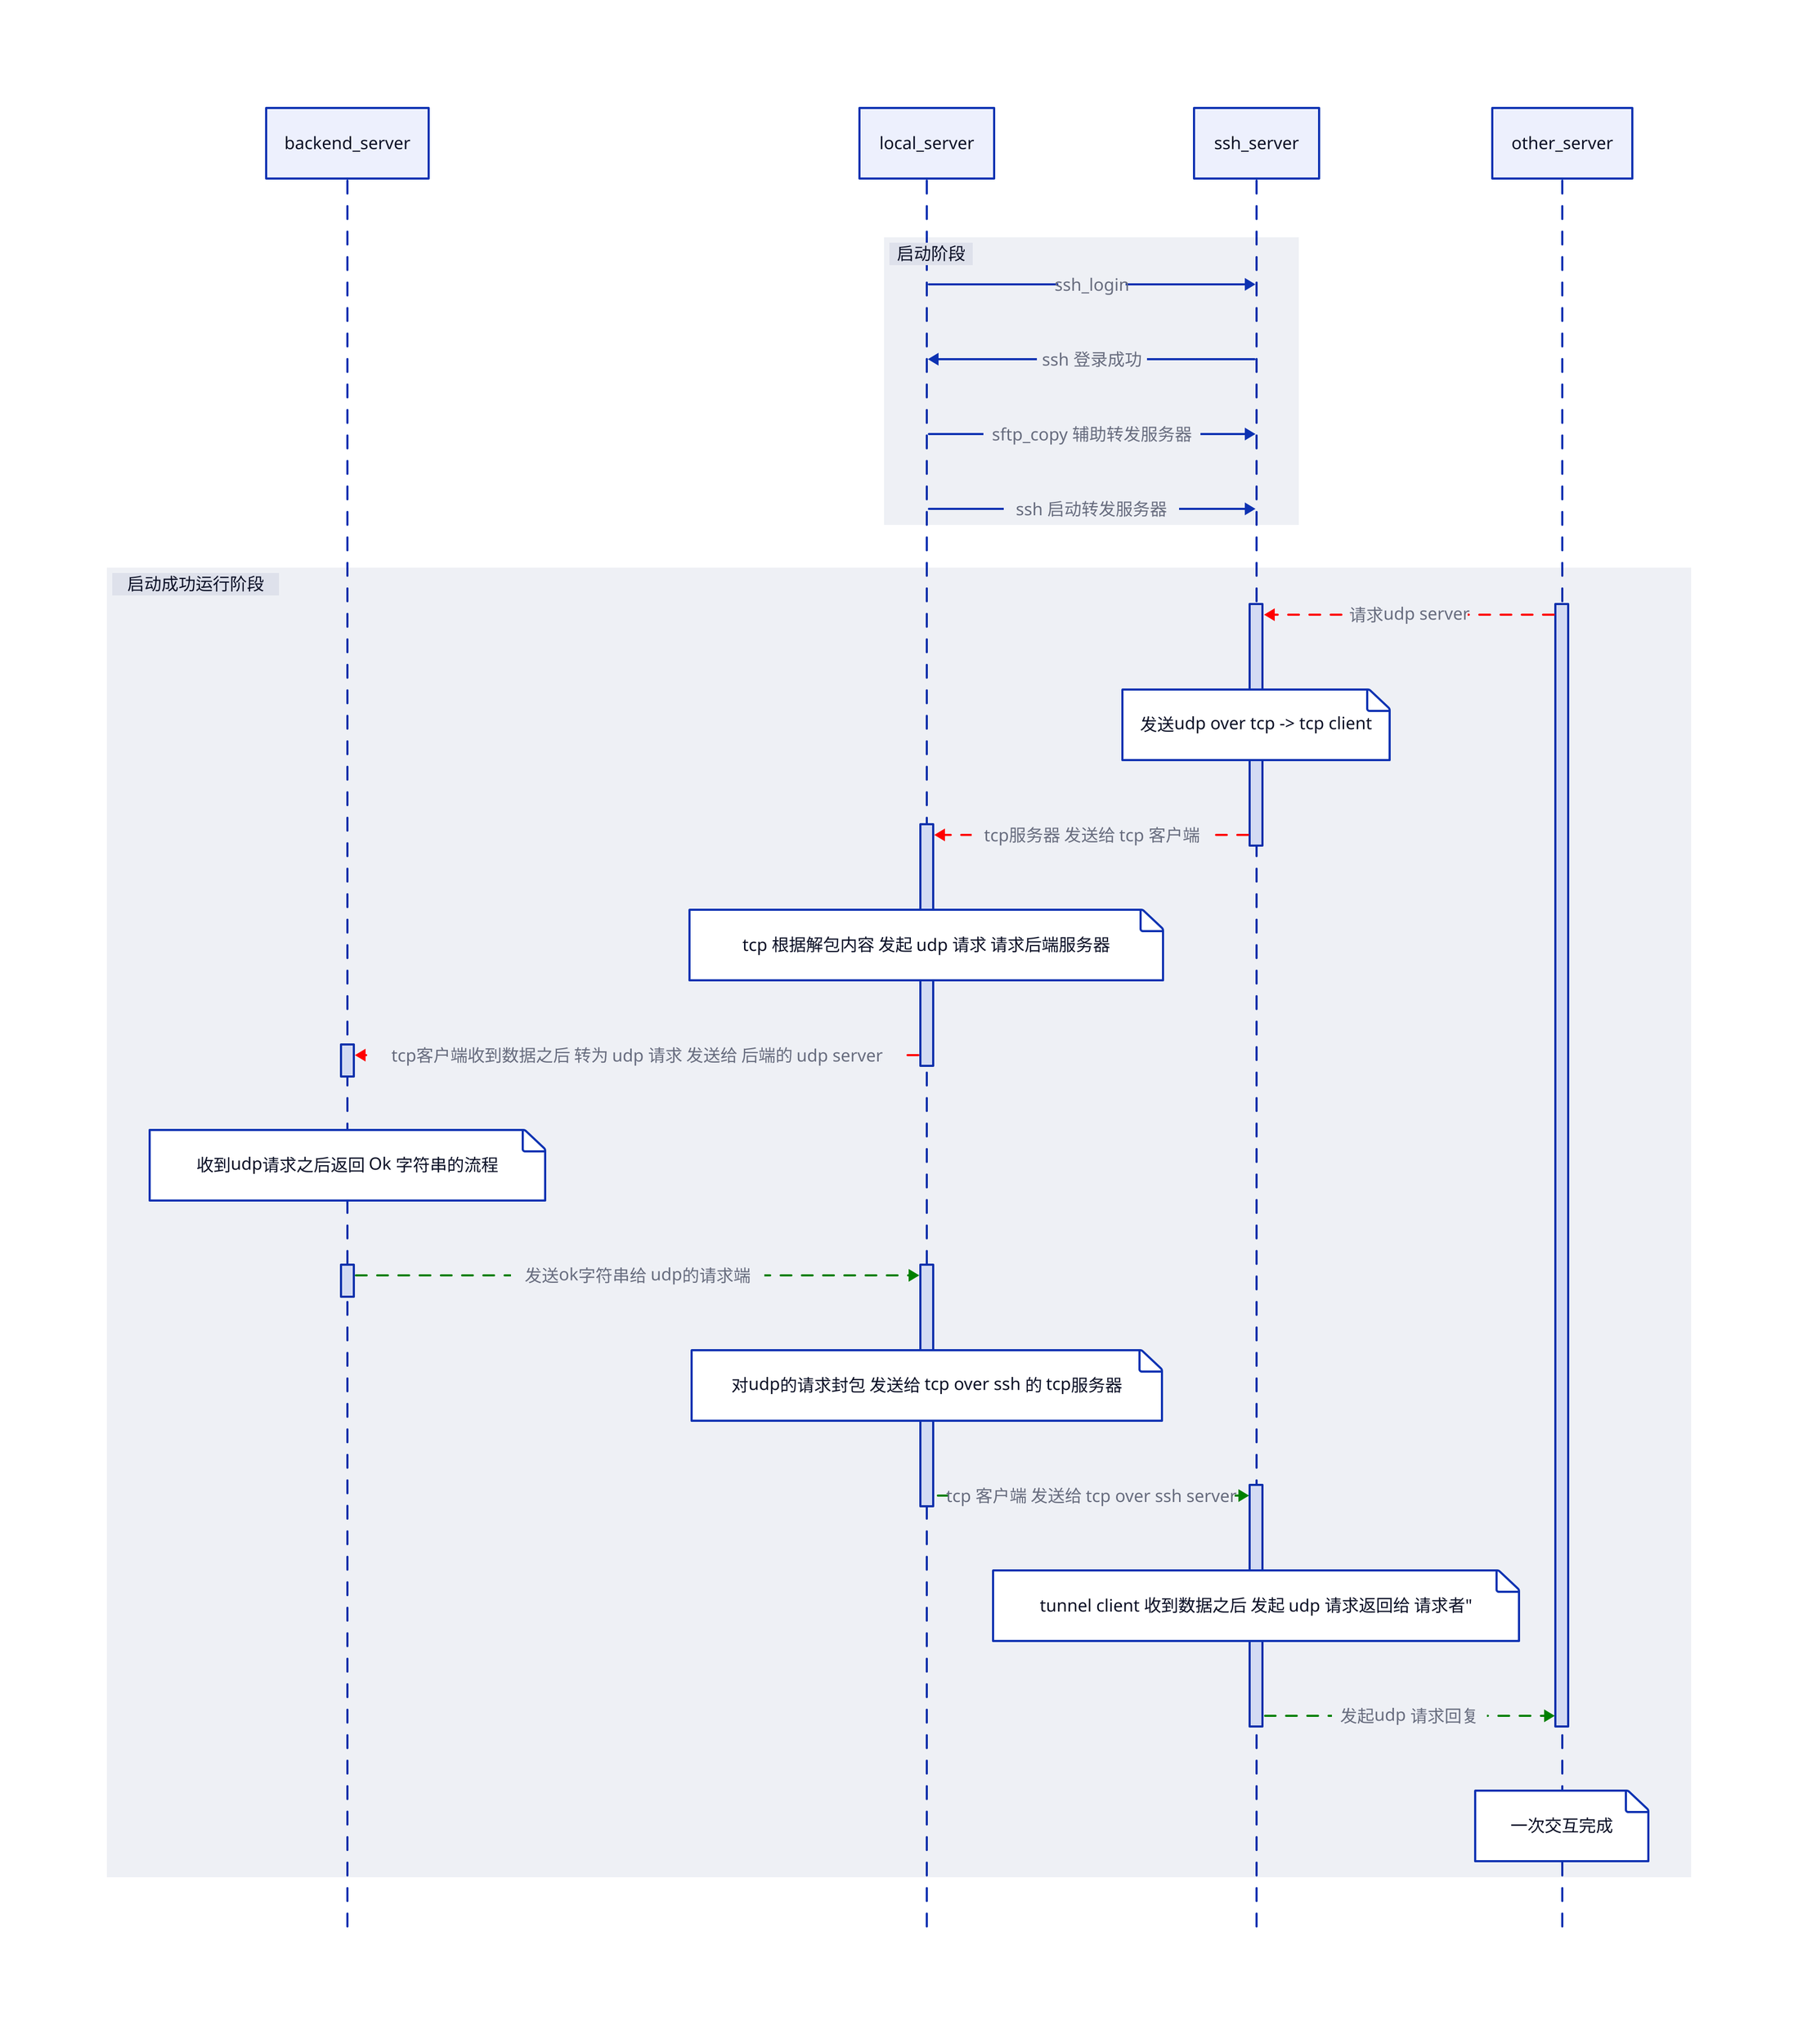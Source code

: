 shape: sequence_diagram

backend_server
local_server
ssh_server
other_server

启动阶段: {
    local_server->ssh_server:ssh_login
    local_server<-ssh_server:ssh 登录成功
    local_server->ssh_server:sftp_copy 辅助转发服务器
    local_server->ssh_server:ssh  启动转发服务器
}

启动成功运行阶段:{

        other_server.req->ssh_server.a:请求udp server{
            style.animated: true
            style.stroke: red
        }
    
        
        ssh_server."发送udp over tcp -> tcp client"
        ssh_server.a->local_server.a:tcp服务器 发送给 tcp 客户端 {
            style.animated: true
            style.stroke: red
        }

        local_server."tcp 根据解包内容 发起 udp 请求 请求后端服务器"
        local_server.a->backend_server.a: tcp客户端收到数据之后 转为 udp 请求 发送给 后端的 udp server{
            style.animated: true
            style.stroke: red
        }
    
        backend_server."收到udp请求之后返回 Ok 字符串的流程"
        backend_server.b->local_server.b:发送ok字符串给 udp的请求端{
            style.animated: true
            style.stroke: green
        }   

        local_server."对udp的请求封包 发送给 tcp over ssh 的 tcp服务器"
        ssh_server.b<-local_server.b: tcp 客户端 发送给 tcp over ssh server {
            style.animated: true
            style.stroke: green
        }



        ssh_server.tunnel client 收到数据之后 发起 udp 请求返回给 请求者"
        other_server.req<-ssh_server.b:发起udp 请求回复{
            style.animated: true
            style.stroke:green
        }
        other_server.一次交互完成

}
